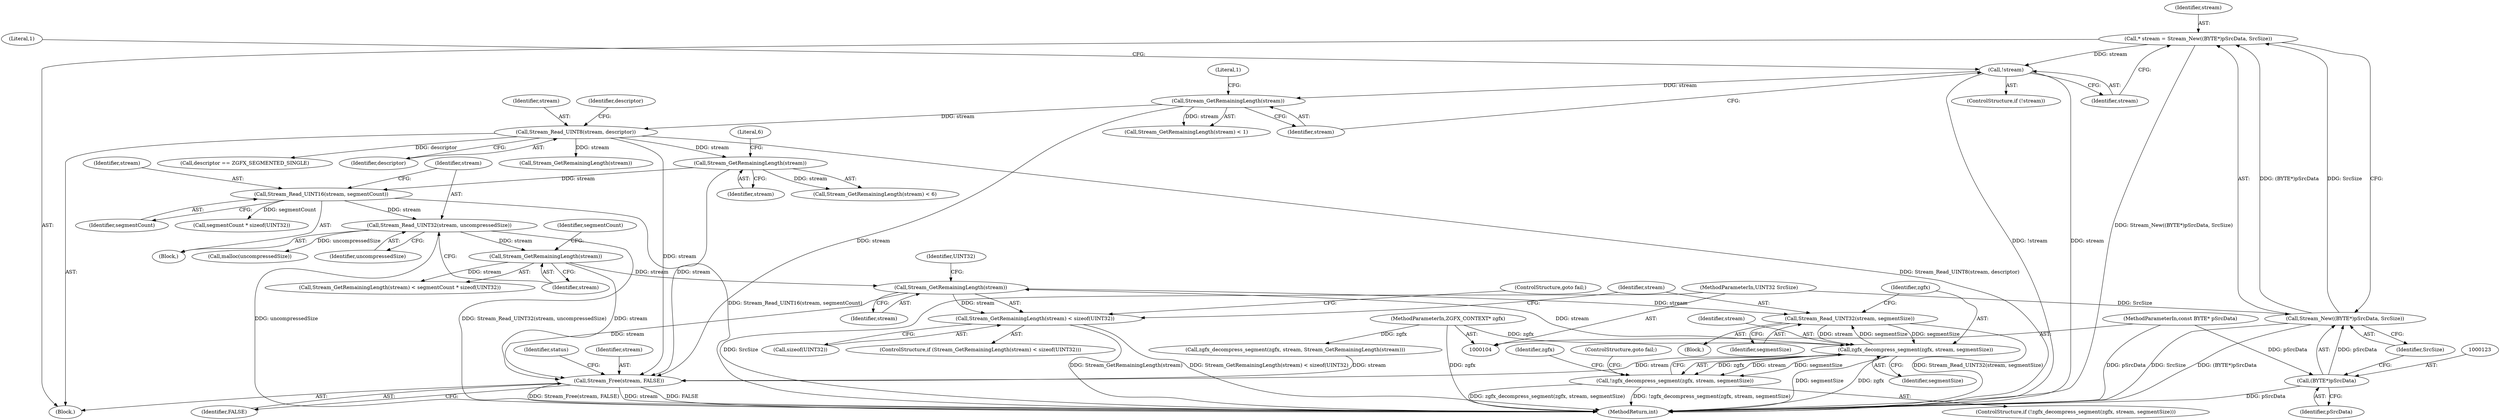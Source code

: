 digraph "0_FreeRDP_602f4a2e14b41703b5f431de3154cd46a5750a2d@API" {
"1000259" [label="(Call,Stream_GetRemainingLength(stream))"];
"1000222" [label="(Call,Stream_GetRemainingLength(stream))"];
"1000217" [label="(Call,Stream_Read_UINT32(stream, uncompressedSize))"];
"1000214" [label="(Call,Stream_Read_UINT16(stream, segmentCount))"];
"1000210" [label="(Call,Stream_GetRemainingLength(stream))"];
"1000138" [label="(Call,Stream_Read_UINT8(stream, descriptor))"];
"1000134" [label="(Call,Stream_GetRemainingLength(stream))"];
"1000127" [label="(Call,!stream)"];
"1000119" [label="(Call,* stream = Stream_New((BYTE*)pSrcData, SrcSize))"];
"1000121" [label="(Call,Stream_New((BYTE*)pSrcData, SrcSize))"];
"1000122" [label="(Call,(BYTE*)pSrcData)"];
"1000106" [label="(MethodParameterIn,const BYTE* pSrcData)"];
"1000107" [label="(MethodParameterIn,UINT32 SrcSize)"];
"1000269" [label="(Call,zgfx_decompress_segment(zgfx, stream, segmentSize))"];
"1000105" [label="(MethodParameterIn,ZGFX_CONTEXT* zgfx)"];
"1000264" [label="(Call,Stream_Read_UINT32(stream, segmentSize))"];
"1000259" [label="(Call,Stream_GetRemainingLength(stream))"];
"1000258" [label="(Call,Stream_GetRemainingLength(stream) < sizeof(UINT32))"];
"1000317" [label="(Call,Stream_Free(stream, FALSE))"];
"1000268" [label="(Call,!zgfx_decompress_segment(zgfx, stream, segmentSize))"];
"1000128" [label="(Identifier,stream)"];
"1000135" [label="(Identifier,stream)"];
"1000142" [label="(Call,descriptor == ZGFX_SEGMENTED_SINGLE)"];
"1000268" [label="(Call,!zgfx_decompress_segment(zgfx, stream, segmentSize))"];
"1000260" [label="(Identifier,stream)"];
"1000269" [label="(Call,zgfx_decompress_segment(zgfx, stream, segmentSize))"];
"1000148" [label="(Call,zgfx_decompress_segment(zgfx, stream, Stream_GetRemainingLength(stream)))"];
"1000138" [label="(Call,Stream_Read_UINT8(stream, descriptor))"];
"1000217" [label="(Call,Stream_Read_UINT32(stream, uncompressedSize))"];
"1000261" [label="(Call,sizeof(UINT32))"];
"1000321" [label="(Identifier,status)"];
"1000119" [label="(Call,* stream = Stream_New((BYTE*)pSrcData, SrcSize))"];
"1000256" [label="(Block,)"];
"1000318" [label="(Identifier,stream)"];
"1000122" [label="(Call,(BYTE*)pSrcData)"];
"1000216" [label="(Identifier,segmentCount)"];
"1000211" [label="(Identifier,stream)"];
"1000322" [label="(MethodReturn,int)"];
"1000224" [label="(Call,segmentCount * sizeof(UINT32))"];
"1000218" [label="(Identifier,stream)"];
"1000139" [label="(Identifier,stream)"];
"1000120" [label="(Identifier,stream)"];
"1000271" [label="(Identifier,stream)"];
"1000233" [label="(Call,malloc(uncompressedSize))"];
"1000270" [label="(Identifier,zgfx)"];
"1000225" [label="(Identifier,segmentCount)"];
"1000277" [label="(Identifier,zgfx)"];
"1000140" [label="(Identifier,descriptor)"];
"1000317" [label="(Call,Stream_Free(stream, FALSE))"];
"1000259" [label="(Call,Stream_GetRemainingLength(stream))"];
"1000209" [label="(Call,Stream_GetRemainingLength(stream) < 6)"];
"1000265" [label="(Identifier,stream)"];
"1000257" [label="(ControlStructure,if (Stream_GetRemainingLength(stream) < sizeof(UINT32)))"];
"1000262" [label="(Identifier,UINT32)"];
"1000219" [label="(Identifier,uncompressedSize)"];
"1000267" [label="(ControlStructure,if (!zgfx_decompress_segment(zgfx, stream, segmentSize)))"];
"1000151" [label="(Call,Stream_GetRemainingLength(stream))"];
"1000125" [label="(Identifier,SrcSize)"];
"1000131" [label="(Literal,1)"];
"1000272" [label="(Identifier,segmentSize)"];
"1000143" [label="(Identifier,descriptor)"];
"1000107" [label="(MethodParameterIn,UINT32 SrcSize)"];
"1000264" [label="(Call,Stream_Read_UINT32(stream, segmentSize))"];
"1000258" [label="(Call,Stream_GetRemainingLength(stream) < sizeof(UINT32))"];
"1000222" [label="(Call,Stream_GetRemainingLength(stream))"];
"1000212" [label="(Literal,6)"];
"1000221" [label="(Call,Stream_GetRemainingLength(stream) < segmentCount * sizeof(UINT32))"];
"1000215" [label="(Identifier,stream)"];
"1000127" [label="(Call,!stream)"];
"1000319" [label="(Identifier,FALSE)"];
"1000198" [label="(Block,)"];
"1000121" [label="(Call,Stream_New((BYTE*)pSrcData, SrcSize))"];
"1000106" [label="(MethodParameterIn,const BYTE* pSrcData)"];
"1000105" [label="(MethodParameterIn,ZGFX_CONTEXT* zgfx)"];
"1000273" [label="(ControlStructure,goto fail;)"];
"1000266" [label="(Identifier,segmentSize)"];
"1000133" [label="(Call,Stream_GetRemainingLength(stream) < 1)"];
"1000263" [label="(ControlStructure,goto fail;)"];
"1000223" [label="(Identifier,stream)"];
"1000210" [label="(Call,Stream_GetRemainingLength(stream))"];
"1000136" [label="(Literal,1)"];
"1000126" [label="(ControlStructure,if (!stream))"];
"1000124" [label="(Identifier,pSrcData)"];
"1000214" [label="(Call,Stream_Read_UINT16(stream, segmentCount))"];
"1000134" [label="(Call,Stream_GetRemainingLength(stream))"];
"1000111" [label="(Block,)"];
"1000259" -> "1000258"  [label="AST: "];
"1000259" -> "1000260"  [label="CFG: "];
"1000260" -> "1000259"  [label="AST: "];
"1000262" -> "1000259"  [label="CFG: "];
"1000259" -> "1000258"  [label="DDG: stream"];
"1000222" -> "1000259"  [label="DDG: stream"];
"1000269" -> "1000259"  [label="DDG: stream"];
"1000259" -> "1000264"  [label="DDG: stream"];
"1000259" -> "1000317"  [label="DDG: stream"];
"1000222" -> "1000221"  [label="AST: "];
"1000222" -> "1000223"  [label="CFG: "];
"1000223" -> "1000222"  [label="AST: "];
"1000225" -> "1000222"  [label="CFG: "];
"1000222" -> "1000221"  [label="DDG: stream"];
"1000217" -> "1000222"  [label="DDG: stream"];
"1000222" -> "1000317"  [label="DDG: stream"];
"1000217" -> "1000198"  [label="AST: "];
"1000217" -> "1000219"  [label="CFG: "];
"1000218" -> "1000217"  [label="AST: "];
"1000219" -> "1000217"  [label="AST: "];
"1000223" -> "1000217"  [label="CFG: "];
"1000217" -> "1000322"  [label="DDG: uncompressedSize"];
"1000217" -> "1000322"  [label="DDG: Stream_Read_UINT32(stream, uncompressedSize)"];
"1000214" -> "1000217"  [label="DDG: stream"];
"1000217" -> "1000233"  [label="DDG: uncompressedSize"];
"1000214" -> "1000198"  [label="AST: "];
"1000214" -> "1000216"  [label="CFG: "];
"1000215" -> "1000214"  [label="AST: "];
"1000216" -> "1000214"  [label="AST: "];
"1000218" -> "1000214"  [label="CFG: "];
"1000214" -> "1000322"  [label="DDG: Stream_Read_UINT16(stream, segmentCount)"];
"1000210" -> "1000214"  [label="DDG: stream"];
"1000214" -> "1000224"  [label="DDG: segmentCount"];
"1000210" -> "1000209"  [label="AST: "];
"1000210" -> "1000211"  [label="CFG: "];
"1000211" -> "1000210"  [label="AST: "];
"1000212" -> "1000210"  [label="CFG: "];
"1000210" -> "1000209"  [label="DDG: stream"];
"1000138" -> "1000210"  [label="DDG: stream"];
"1000210" -> "1000317"  [label="DDG: stream"];
"1000138" -> "1000111"  [label="AST: "];
"1000138" -> "1000140"  [label="CFG: "];
"1000139" -> "1000138"  [label="AST: "];
"1000140" -> "1000138"  [label="AST: "];
"1000143" -> "1000138"  [label="CFG: "];
"1000138" -> "1000322"  [label="DDG: Stream_Read_UINT8(stream, descriptor)"];
"1000134" -> "1000138"  [label="DDG: stream"];
"1000138" -> "1000142"  [label="DDG: descriptor"];
"1000138" -> "1000151"  [label="DDG: stream"];
"1000138" -> "1000317"  [label="DDG: stream"];
"1000134" -> "1000133"  [label="AST: "];
"1000134" -> "1000135"  [label="CFG: "];
"1000135" -> "1000134"  [label="AST: "];
"1000136" -> "1000134"  [label="CFG: "];
"1000134" -> "1000133"  [label="DDG: stream"];
"1000127" -> "1000134"  [label="DDG: stream"];
"1000134" -> "1000317"  [label="DDG: stream"];
"1000127" -> "1000126"  [label="AST: "];
"1000127" -> "1000128"  [label="CFG: "];
"1000128" -> "1000127"  [label="AST: "];
"1000131" -> "1000127"  [label="CFG: "];
"1000135" -> "1000127"  [label="CFG: "];
"1000127" -> "1000322"  [label="DDG: !stream"];
"1000127" -> "1000322"  [label="DDG: stream"];
"1000119" -> "1000127"  [label="DDG: stream"];
"1000119" -> "1000111"  [label="AST: "];
"1000119" -> "1000121"  [label="CFG: "];
"1000120" -> "1000119"  [label="AST: "];
"1000121" -> "1000119"  [label="AST: "];
"1000128" -> "1000119"  [label="CFG: "];
"1000119" -> "1000322"  [label="DDG: Stream_New((BYTE*)pSrcData, SrcSize)"];
"1000121" -> "1000119"  [label="DDG: (BYTE*)pSrcData"];
"1000121" -> "1000119"  [label="DDG: SrcSize"];
"1000121" -> "1000125"  [label="CFG: "];
"1000122" -> "1000121"  [label="AST: "];
"1000125" -> "1000121"  [label="AST: "];
"1000121" -> "1000322"  [label="DDG: SrcSize"];
"1000121" -> "1000322"  [label="DDG: (BYTE*)pSrcData"];
"1000122" -> "1000121"  [label="DDG: pSrcData"];
"1000107" -> "1000121"  [label="DDG: SrcSize"];
"1000122" -> "1000124"  [label="CFG: "];
"1000123" -> "1000122"  [label="AST: "];
"1000124" -> "1000122"  [label="AST: "];
"1000125" -> "1000122"  [label="CFG: "];
"1000122" -> "1000322"  [label="DDG: pSrcData"];
"1000106" -> "1000122"  [label="DDG: pSrcData"];
"1000106" -> "1000104"  [label="AST: "];
"1000106" -> "1000322"  [label="DDG: pSrcData"];
"1000107" -> "1000104"  [label="AST: "];
"1000107" -> "1000322"  [label="DDG: SrcSize"];
"1000269" -> "1000268"  [label="AST: "];
"1000269" -> "1000272"  [label="CFG: "];
"1000270" -> "1000269"  [label="AST: "];
"1000271" -> "1000269"  [label="AST: "];
"1000272" -> "1000269"  [label="AST: "];
"1000268" -> "1000269"  [label="CFG: "];
"1000269" -> "1000322"  [label="DDG: zgfx"];
"1000269" -> "1000322"  [label="DDG: segmentSize"];
"1000269" -> "1000264"  [label="DDG: segmentSize"];
"1000269" -> "1000268"  [label="DDG: zgfx"];
"1000269" -> "1000268"  [label="DDG: stream"];
"1000269" -> "1000268"  [label="DDG: segmentSize"];
"1000105" -> "1000269"  [label="DDG: zgfx"];
"1000264" -> "1000269"  [label="DDG: stream"];
"1000264" -> "1000269"  [label="DDG: segmentSize"];
"1000269" -> "1000317"  [label="DDG: stream"];
"1000105" -> "1000104"  [label="AST: "];
"1000105" -> "1000322"  [label="DDG: zgfx"];
"1000105" -> "1000148"  [label="DDG: zgfx"];
"1000264" -> "1000256"  [label="AST: "];
"1000264" -> "1000266"  [label="CFG: "];
"1000265" -> "1000264"  [label="AST: "];
"1000266" -> "1000264"  [label="AST: "];
"1000270" -> "1000264"  [label="CFG: "];
"1000264" -> "1000322"  [label="DDG: Stream_Read_UINT32(stream, segmentSize)"];
"1000258" -> "1000257"  [label="AST: "];
"1000258" -> "1000261"  [label="CFG: "];
"1000261" -> "1000258"  [label="AST: "];
"1000263" -> "1000258"  [label="CFG: "];
"1000265" -> "1000258"  [label="CFG: "];
"1000258" -> "1000322"  [label="DDG: Stream_GetRemainingLength(stream)"];
"1000258" -> "1000322"  [label="DDG: Stream_GetRemainingLength(stream) < sizeof(UINT32)"];
"1000317" -> "1000111"  [label="AST: "];
"1000317" -> "1000319"  [label="CFG: "];
"1000318" -> "1000317"  [label="AST: "];
"1000319" -> "1000317"  [label="AST: "];
"1000321" -> "1000317"  [label="CFG: "];
"1000317" -> "1000322"  [label="DDG: stream"];
"1000317" -> "1000322"  [label="DDG: FALSE"];
"1000317" -> "1000322"  [label="DDG: Stream_Free(stream, FALSE)"];
"1000148" -> "1000317"  [label="DDG: stream"];
"1000268" -> "1000267"  [label="AST: "];
"1000273" -> "1000268"  [label="CFG: "];
"1000277" -> "1000268"  [label="CFG: "];
"1000268" -> "1000322"  [label="DDG: zgfx_decompress_segment(zgfx, stream, segmentSize)"];
"1000268" -> "1000322"  [label="DDG: !zgfx_decompress_segment(zgfx, stream, segmentSize)"];
}
